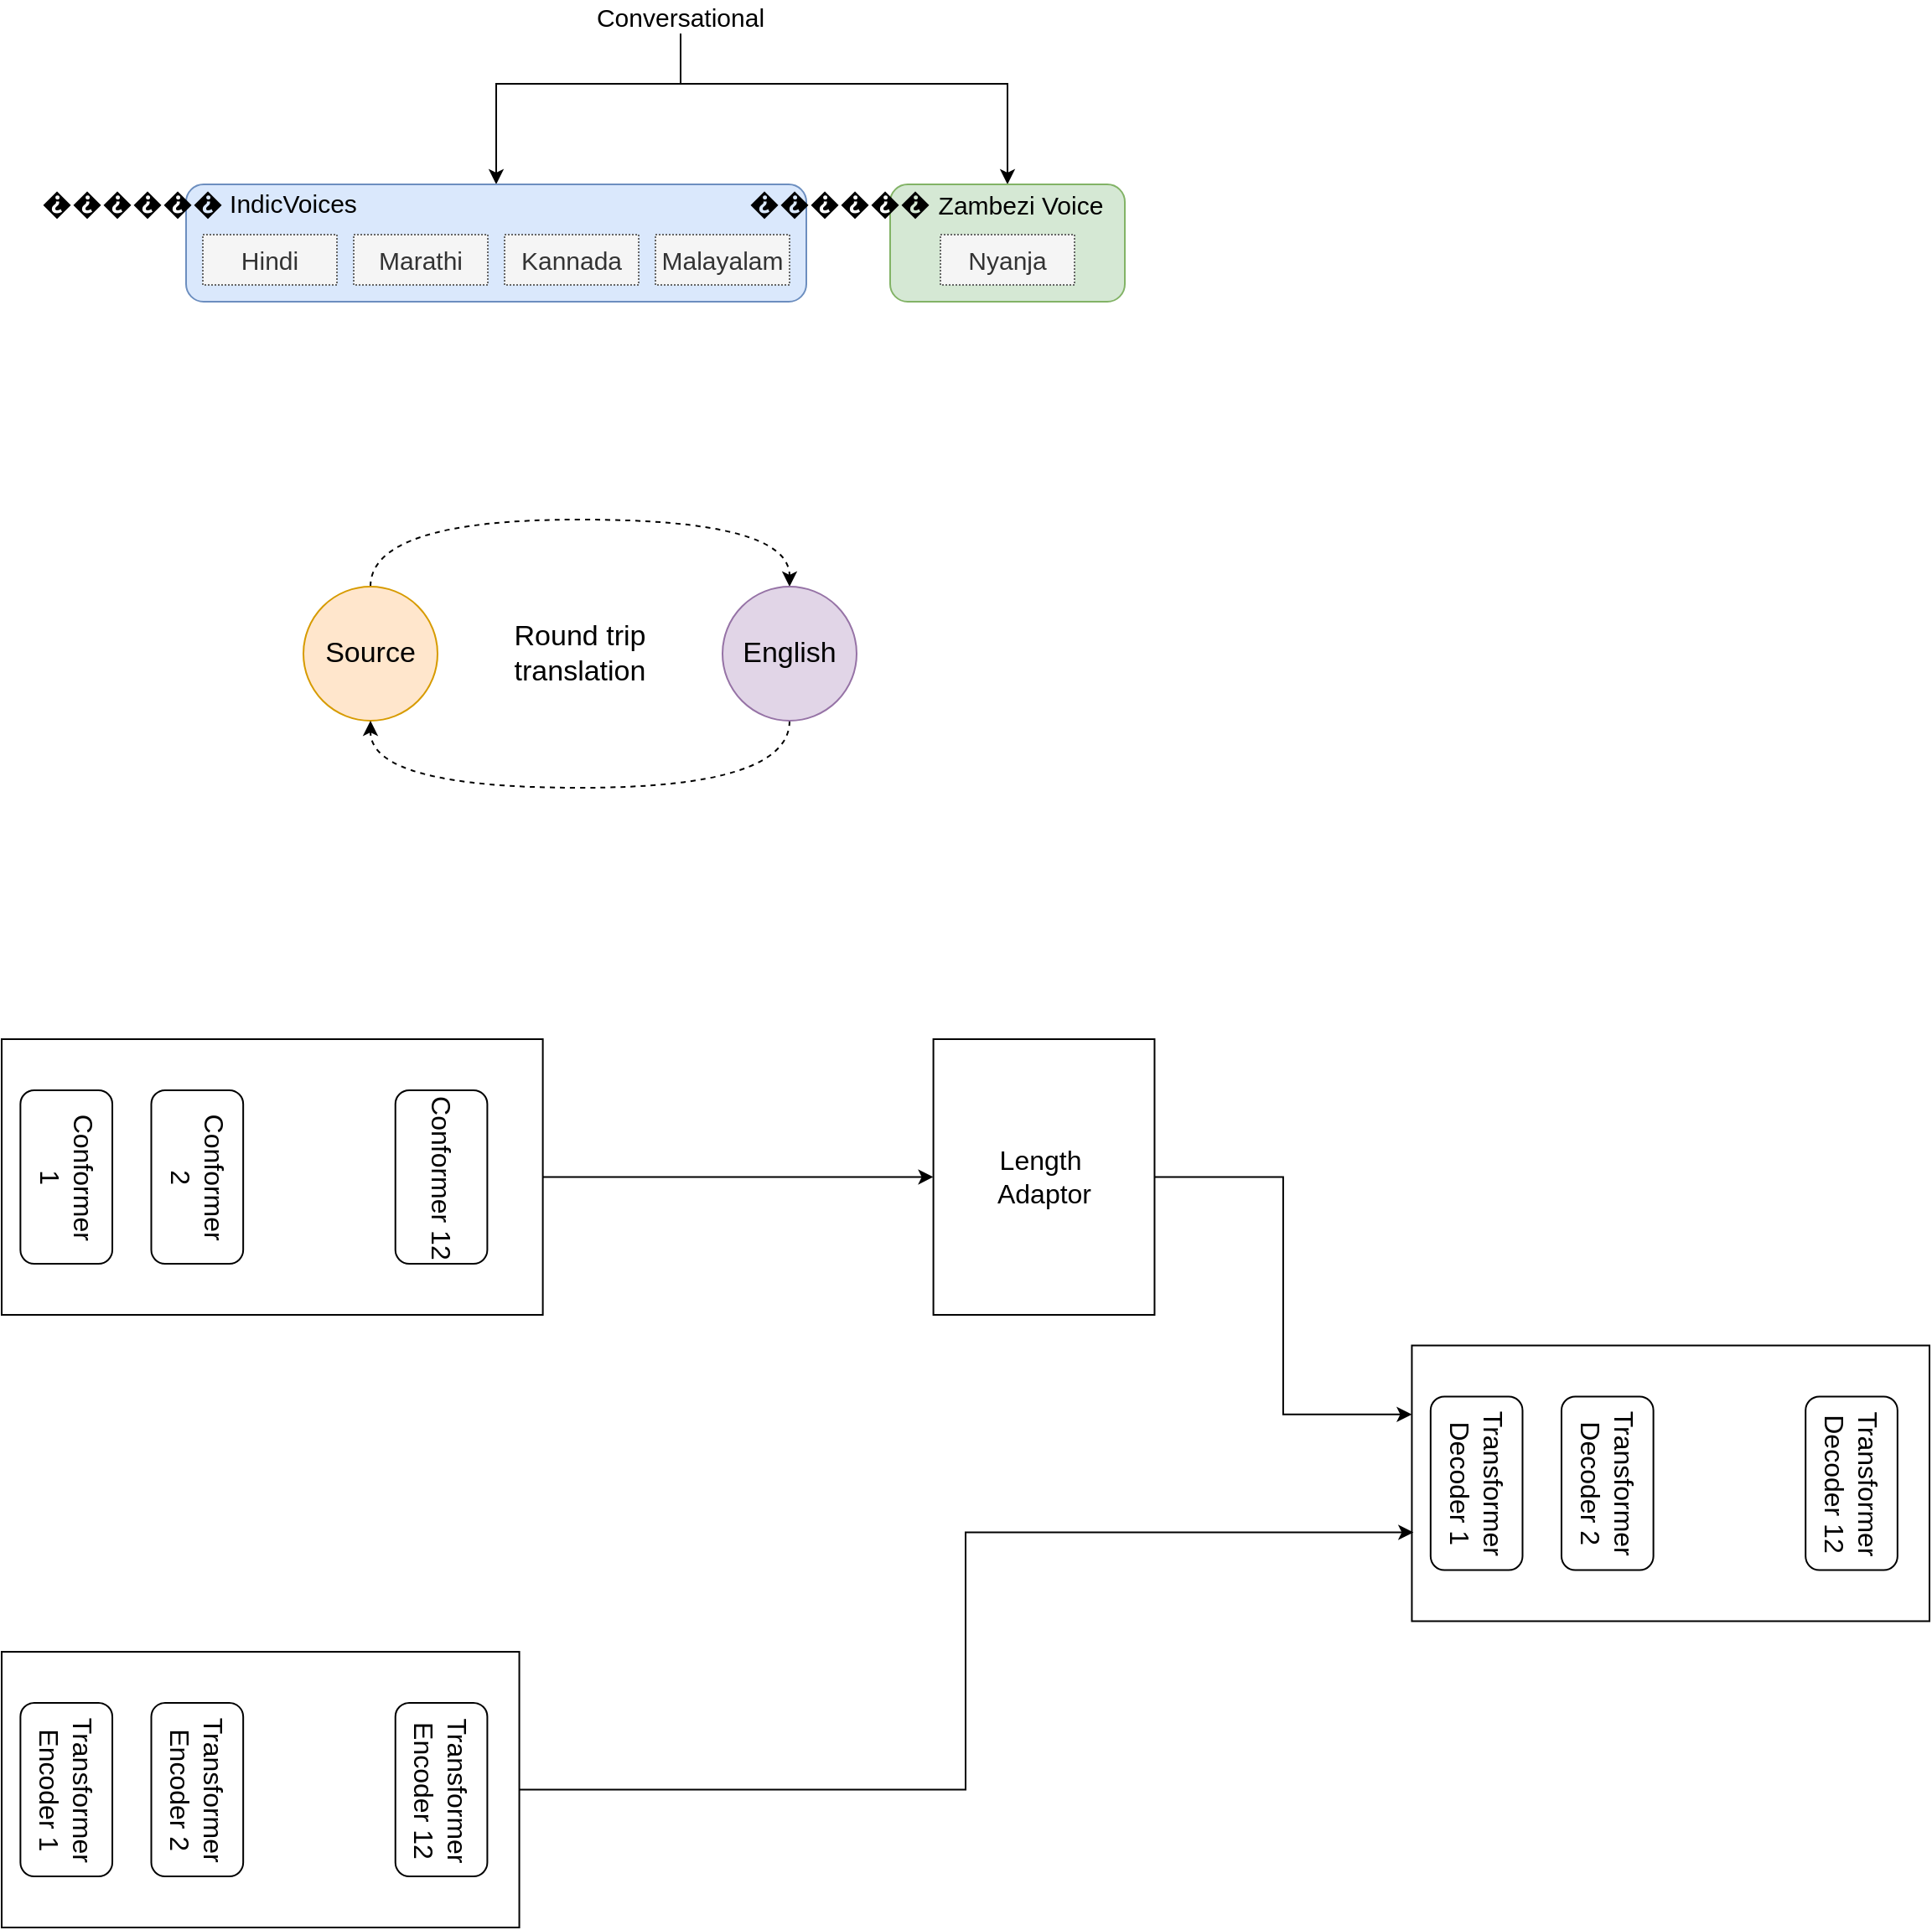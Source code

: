 <mxfile version="26.1.1">
  <diagram name="Page-1" id="EmcsTvVmywNvnYIFfBjM">
    <mxGraphModel dx="1434" dy="738" grid="1" gridSize="10" guides="1" tooltips="1" connect="1" arrows="1" fold="1" page="1" pageScale="1" pageWidth="827" pageHeight="1169" math="0" shadow="0">
      <root>
        <mxCell id="0" />
        <mxCell id="1" parent="0" />
        <mxCell id="ter3iLFPMXUipGYogXyh-16" value="" style="edgeStyle=orthogonalEdgeStyle;rounded=0;orthogonalLoop=1;jettySize=auto;entryX=0.5;entryY=0;entryDx=0;entryDy=0;shadow=0;textShadow=0;labelBorderColor=none;fontFamily=Helvetica;movable=1;resizable=1;rotatable=1;deletable=1;editable=1;locked=0;connectable=1;fontSize=15;" parent="1" source="ter3iLFPMXUipGYogXyh-1" target="ter3iLFPMXUipGYogXyh-3" edge="1">
          <mxGeometry relative="1" as="geometry">
            <mxPoint x="400" y="190" as="targetPoint" />
            <Array as="points">
              <mxPoint x="465" y="150" />
              <mxPoint x="355" y="150" />
            </Array>
          </mxGeometry>
        </mxCell>
        <mxCell id="ter3iLFPMXUipGYogXyh-25" style="edgeStyle=orthogonalEdgeStyle;rounded=0;orthogonalLoop=1;jettySize=auto;html=1;exitX=0.5;exitY=1;exitDx=0;exitDy=0;entryX=0.5;entryY=0;entryDx=0;entryDy=0;" parent="1" source="ter3iLFPMXUipGYogXyh-1" target="ter3iLFPMXUipGYogXyh-13" edge="1">
          <mxGeometry relative="1" as="geometry">
            <Array as="points">
              <mxPoint x="465" y="150" />
              <mxPoint x="660" y="150" />
            </Array>
          </mxGeometry>
        </mxCell>
        <mxCell id="ter3iLFPMXUipGYogXyh-1" value="Conversational" style="text;align=center;verticalAlign=middle;whiteSpace=wrap;rounded=0;shadow=0;glass=0;textShadow=0;labelBorderColor=none;fontFamily=Helvetica;movable=1;resizable=1;rotatable=1;deletable=1;editable=1;locked=0;connectable=1;fontSize=15;" parent="1" vertex="1">
          <mxGeometry x="400" y="100" width="130" height="20" as="geometry" />
        </mxCell>
        <mxCell id="ter3iLFPMXUipGYogXyh-3" value="" style="rounded=1;whiteSpace=wrap;fillColor=#dae8fc;strokeColor=#6c8ebf;shadow=0;textShadow=0;labelBorderColor=none;fontFamily=Helvetica;movable=1;resizable=1;rotatable=1;deletable=1;editable=1;locked=0;connectable=1;fontSize=15;" parent="1" vertex="1">
          <mxGeometry x="170" y="210" width="370" height="70" as="geometry" />
        </mxCell>
        <mxCell id="ter3iLFPMXUipGYogXyh-4" value="Hindi" style="rounded=0;whiteSpace=wrap;fillColor=#f5f5f5;fontColor=#333333;strokeColor=#666666;dashed=1;dashPattern=1 1;shadow=0;textShadow=0;labelBorderColor=none;fontFamily=Helvetica;movable=1;resizable=1;rotatable=1;deletable=1;editable=1;locked=0;connectable=1;fontSize=15;" parent="1" vertex="1">
          <mxGeometry x="180" y="240" width="80" height="30" as="geometry" />
        </mxCell>
        <mxCell id="ter3iLFPMXUipGYogXyh-5" value="Marathi" style="rounded=0;whiteSpace=wrap;fillColor=#f5f5f5;fontColor=#333333;strokeColor=#666666;dashed=1;dashPattern=1 1;shadow=0;textShadow=0;labelBorderColor=none;fontFamily=Helvetica;movable=1;resizable=1;rotatable=1;deletable=1;editable=1;locked=0;connectable=1;fontSize=15;" parent="1" vertex="1">
          <mxGeometry x="270" y="240" width="80" height="30" as="geometry" />
        </mxCell>
        <mxCell id="ter3iLFPMXUipGYogXyh-6" value="Kannada" style="rounded=0;whiteSpace=wrap;fillColor=#f5f5f5;fontColor=#333333;strokeColor=#666666;dashed=1;dashPattern=1 1;shadow=0;textShadow=0;labelBorderColor=none;fontFamily=Helvetica;movable=1;resizable=1;rotatable=1;deletable=1;editable=1;locked=0;connectable=1;fontSize=15;" parent="1" vertex="1">
          <mxGeometry x="360" y="240" width="80" height="30" as="geometry" />
        </mxCell>
        <mxCell id="ter3iLFPMXUipGYogXyh-7" value="Malayalam" style="rounded=0;whiteSpace=wrap;fillColor=#f5f5f5;fontColor=#333333;strokeColor=#666666;dashed=1;dashPattern=1 1;shadow=0;textShadow=0;labelBorderColor=none;fontFamily=Helvetica;movable=1;resizable=1;rotatable=1;deletable=1;editable=1;locked=0;connectable=1;fontSize=15;" parent="1" vertex="1">
          <mxGeometry x="450" y="240" width="80" height="30" as="geometry" />
        </mxCell>
        <mxCell id="ter3iLFPMXUipGYogXyh-8" value="IndicVoices" style="text;align=center;verticalAlign=middle;whiteSpace=wrap;rounded=0;shadow=0;textShadow=0;labelBorderColor=none;fontFamily=Helvetica;movable=1;resizable=1;rotatable=1;deletable=1;editable=1;locked=0;connectable=1;fontSize=15;" parent="1" vertex="1">
          <mxGeometry x="194" y="211" width="80" height="20" as="geometry" />
        </mxCell>
        <mxCell id="ter3iLFPMXUipGYogXyh-13" value="" style="rounded=1;whiteSpace=wrap;fillColor=#d5e8d4;strokeColor=#82b366;shadow=0;glass=0;textShadow=0;labelBorderColor=none;fontFamily=Helvetica;movable=1;resizable=1;rotatable=1;deletable=1;editable=1;locked=0;connectable=1;fontSize=15;" parent="1" vertex="1">
          <mxGeometry x="590" y="210" width="140" height="70" as="geometry" />
        </mxCell>
        <mxCell id="ter3iLFPMXUipGYogXyh-14" value="Zambezi Voice" style="text;align=center;verticalAlign=middle;whiteSpace=wrap;rounded=0;shadow=0;textShadow=0;labelBorderColor=none;fontFamily=Helvetica;movable=1;resizable=1;rotatable=1;deletable=1;editable=1;locked=0;connectable=1;fontSize=15;" parent="1" vertex="1">
          <mxGeometry x="616" y="211" width="104" height="22" as="geometry" />
        </mxCell>
        <mxCell id="ter3iLFPMXUipGYogXyh-15" value="Nyanja" style="rounded=0;whiteSpace=wrap;fillColor=#f5f5f5;fontColor=#333333;strokeColor=#666666;dashed=1;dashPattern=1 1;shadow=0;textShadow=0;labelBorderColor=none;fontFamily=Helvetica;movable=1;resizable=1;rotatable=1;deletable=1;editable=1;locked=0;connectable=1;fontSize=15;" parent="1" vertex="1">
          <mxGeometry x="620" y="240" width="80" height="30" as="geometry" />
        </mxCell>
        <mxCell id="ter3iLFPMXUipGYogXyh-20" value="������" style="text;whiteSpace=wrap;fontSize=18;rotation=-180;shadow=0;sketch=1;curveFitting=1;jiggle=2;textShadow=0;labelBorderColor=none;fontFamily=Helvetica;movable=1;resizable=1;rotatable=1;deletable=1;editable=1;locked=0;connectable=1;" parent="1" vertex="1">
          <mxGeometry x="164" y="220" width="30" height="20" as="geometry" />
        </mxCell>
        <mxCell id="ter3iLFPMXUipGYogXyh-22" value="������" style="text;whiteSpace=wrap;fontSize=18;rotation=-180;shadow=0;textShadow=0;labelBorderColor=none;fontFamily=Helvetica;movable=1;resizable=1;rotatable=1;deletable=1;editable=1;locked=0;connectable=1;" parent="1" vertex="1">
          <mxGeometry x="586" y="220" width="30" height="20" as="geometry" />
        </mxCell>
        <mxCell id="tyUNgMNIcOxuQlKJtQH4-13" style="edgeStyle=orthogonalEdgeStyle;rounded=0;orthogonalLoop=1;jettySize=auto;html=1;entryX=0.5;entryY=0;entryDx=0;entryDy=0;curved=1;targetPerimeterSpacing=0;endSize=6;shadow=0;flowAnimation=0;fontSize=17;dashed=1;" edge="1" parent="1" source="tyUNgMNIcOxuQlKJtQH4-4" target="tyUNgMNIcOxuQlKJtQH4-5">
          <mxGeometry relative="1" as="geometry">
            <Array as="points">
              <mxPoint x="280" y="410" />
              <mxPoint x="530" y="410" />
            </Array>
          </mxGeometry>
        </mxCell>
        <mxCell id="tyUNgMNIcOxuQlKJtQH4-4" value="Source" style="ellipse;whiteSpace=wrap;html=1;aspect=fixed;fillColor=#ffe6cc;strokeColor=#d79b00;fontSize=17;" vertex="1" parent="1">
          <mxGeometry x="240" y="450" width="80" height="80" as="geometry" />
        </mxCell>
        <mxCell id="tyUNgMNIcOxuQlKJtQH4-14" style="edgeStyle=orthogonalEdgeStyle;rounded=0;orthogonalLoop=1;jettySize=auto;html=1;entryX=0.5;entryY=1;entryDx=0;entryDy=0;curved=1;fontSize=17;dashed=1;" edge="1" parent="1" source="tyUNgMNIcOxuQlKJtQH4-5" target="tyUNgMNIcOxuQlKJtQH4-4">
          <mxGeometry relative="1" as="geometry">
            <Array as="points">
              <mxPoint x="530" y="570" />
              <mxPoint x="280" y="570" />
            </Array>
          </mxGeometry>
        </mxCell>
        <mxCell id="tyUNgMNIcOxuQlKJtQH4-5" value="English" style="ellipse;whiteSpace=wrap;html=1;aspect=fixed;fillColor=#e1d5e7;strokeColor=#9673a6;fontSize=17;" vertex="1" parent="1">
          <mxGeometry x="490" y="450" width="80" height="80" as="geometry" />
        </mxCell>
        <mxCell id="tyUNgMNIcOxuQlKJtQH4-15" value="Round trip translation" style="text;html=1;align=center;verticalAlign=middle;whiteSpace=wrap;rounded=0;fontSize=17;" vertex="1" parent="1">
          <mxGeometry x="330" y="475" width="150" height="30" as="geometry" />
        </mxCell>
        <mxCell id="tyUNgMNIcOxuQlKJtQH4-51" value="" style="group;fontSize=16;" vertex="1" connectable="0" parent="1">
          <mxGeometry x="60" y="720" width="1150" height="530" as="geometry" />
        </mxCell>
        <mxCell id="tyUNgMNIcOxuQlKJtQH4-22" style="edgeStyle=orthogonalEdgeStyle;rounded=0;orthogonalLoop=1;jettySize=auto;html=1;entryX=0;entryY=0.5;entryDx=0;entryDy=0;fontSize=16;" edge="1" parent="tyUNgMNIcOxuQlKJtQH4-51" source="tyUNgMNIcOxuQlKJtQH4-16" target="tyUNgMNIcOxuQlKJtQH4-18">
          <mxGeometry relative="1" as="geometry" />
        </mxCell>
        <mxCell id="tyUNgMNIcOxuQlKJtQH4-16" value="" style="rounded=0;whiteSpace=wrap;html=1;fontSize=16;" vertex="1" parent="tyUNgMNIcOxuQlKJtQH4-51">
          <mxGeometry width="322.809" height="164.483" as="geometry" />
        </mxCell>
        <mxCell id="tyUNgMNIcOxuQlKJtQH4-17" value="" style="rounded=0;whiteSpace=wrap;html=1;fontSize=16;" vertex="1" parent="tyUNgMNIcOxuQlKJtQH4-51">
          <mxGeometry y="365.517" width="308.774" height="164.483" as="geometry" />
        </mxCell>
        <mxCell id="tyUNgMNIcOxuQlKJtQH4-49" style="edgeStyle=orthogonalEdgeStyle;rounded=0;orthogonalLoop=1;jettySize=auto;html=1;entryX=0;entryY=0.25;entryDx=0;entryDy=0;fontSize=16;" edge="1" parent="tyUNgMNIcOxuQlKJtQH4-51" source="tyUNgMNIcOxuQlKJtQH4-18" target="tyUNgMNIcOxuQlKJtQH4-44">
          <mxGeometry relative="1" as="geometry" />
        </mxCell>
        <mxCell id="tyUNgMNIcOxuQlKJtQH4-18" value="Length&amp;nbsp;&lt;div&gt;Adaptor&lt;/div&gt;" style="rounded=0;whiteSpace=wrap;html=1;fontSize=16;" vertex="1" parent="tyUNgMNIcOxuQlKJtQH4-51">
          <mxGeometry x="555.793" width="131.931" height="164.483" as="geometry" />
        </mxCell>
        <mxCell id="tyUNgMNIcOxuQlKJtQH4-23" value="Conformer&lt;div&gt;1&lt;/div&gt;" style="rounded=1;whiteSpace=wrap;html=1;rotation=90;fontSize=16;" vertex="1" parent="tyUNgMNIcOxuQlKJtQH4-51">
          <mxGeometry x="-13.151" y="54.828" width="103.509" height="54.828" as="geometry" />
        </mxCell>
        <mxCell id="tyUNgMNIcOxuQlKJtQH4-33" value="Conformer&lt;div&gt;2&lt;/div&gt;" style="rounded=1;whiteSpace=wrap;html=1;rotation=90;fontSize=16;" vertex="1" parent="tyUNgMNIcOxuQlKJtQH4-51">
          <mxGeometry x="64.913" y="54.828" width="103.509" height="54.828" as="geometry" />
        </mxCell>
        <mxCell id="tyUNgMNIcOxuQlKJtQH4-34" value="Conformer 12" style="rounded=1;whiteSpace=wrap;html=1;rotation=90;fontSize=16;" vertex="1" parent="tyUNgMNIcOxuQlKJtQH4-51">
          <mxGeometry x="210.528" y="54.828" width="103.509" height="54.828" as="geometry" />
        </mxCell>
        <mxCell id="tyUNgMNIcOxuQlKJtQH4-35" value="Transformer&lt;div&gt;Encoder 1&lt;/div&gt;" style="rounded=1;whiteSpace=wrap;html=1;rotation=90;fontSize=16;" vertex="1" parent="tyUNgMNIcOxuQlKJtQH4-51">
          <mxGeometry x="-13.151" y="420.345" width="103.509" height="54.828" as="geometry" />
        </mxCell>
        <mxCell id="tyUNgMNIcOxuQlKJtQH4-36" value="Transformer&lt;div&gt;Encoder 2&lt;/div&gt;" style="rounded=1;whiteSpace=wrap;html=1;rotation=90;fontSize=16;" vertex="1" parent="tyUNgMNIcOxuQlKJtQH4-51">
          <mxGeometry x="64.913" y="420.345" width="103.509" height="54.828" as="geometry" />
        </mxCell>
        <mxCell id="tyUNgMNIcOxuQlKJtQH4-37" value="Transformer&lt;div&gt;Encoder 12&lt;/div&gt;" style="rounded=1;whiteSpace=wrap;html=1;rotation=90;fontSize=16;" vertex="1" parent="tyUNgMNIcOxuQlKJtQH4-51">
          <mxGeometry x="210.528" y="420.345" width="103.509" height="54.828" as="geometry" />
        </mxCell>
        <mxCell id="tyUNgMNIcOxuQlKJtQH4-44" value="" style="rounded=0;whiteSpace=wrap;html=1;fontSize=16;" vertex="1" parent="tyUNgMNIcOxuQlKJtQH4-51">
          <mxGeometry x="841.226" y="182.759" width="308.774" height="164.483" as="geometry" />
        </mxCell>
        <mxCell id="tyUNgMNIcOxuQlKJtQH4-45" value="Transformer&lt;div&gt;Decoder 1&lt;/div&gt;" style="rounded=1;whiteSpace=wrap;html=1;rotation=90;fontSize=16;" vertex="1" parent="tyUNgMNIcOxuQlKJtQH4-51">
          <mxGeometry x="828.075" y="237.586" width="103.509" height="54.828" as="geometry" />
        </mxCell>
        <mxCell id="tyUNgMNIcOxuQlKJtQH4-46" value="Transformer&lt;div&gt;Decoder 2&lt;/div&gt;" style="rounded=1;whiteSpace=wrap;html=1;rotation=90;fontSize=16;" vertex="1" parent="tyUNgMNIcOxuQlKJtQH4-51">
          <mxGeometry x="906.139" y="237.586" width="103.509" height="54.828" as="geometry" />
        </mxCell>
        <mxCell id="tyUNgMNIcOxuQlKJtQH4-47" value="Transformer&lt;div&gt;Decoder 12&lt;/div&gt;" style="rounded=1;whiteSpace=wrap;html=1;rotation=90;fontSize=16;" vertex="1" parent="tyUNgMNIcOxuQlKJtQH4-51">
          <mxGeometry x="1051.754" y="237.586" width="103.509" height="54.828" as="geometry" />
        </mxCell>
        <mxCell id="tyUNgMNIcOxuQlKJtQH4-50" style="edgeStyle=orthogonalEdgeStyle;rounded=0;orthogonalLoop=1;jettySize=auto;html=1;entryX=0.003;entryY=0.678;entryDx=0;entryDy=0;entryPerimeter=0;fontSize=16;" edge="1" parent="tyUNgMNIcOxuQlKJtQH4-51" source="tyUNgMNIcOxuQlKJtQH4-17" target="tyUNgMNIcOxuQlKJtQH4-44">
          <mxGeometry relative="1" as="geometry" />
        </mxCell>
      </root>
    </mxGraphModel>
  </diagram>
</mxfile>
